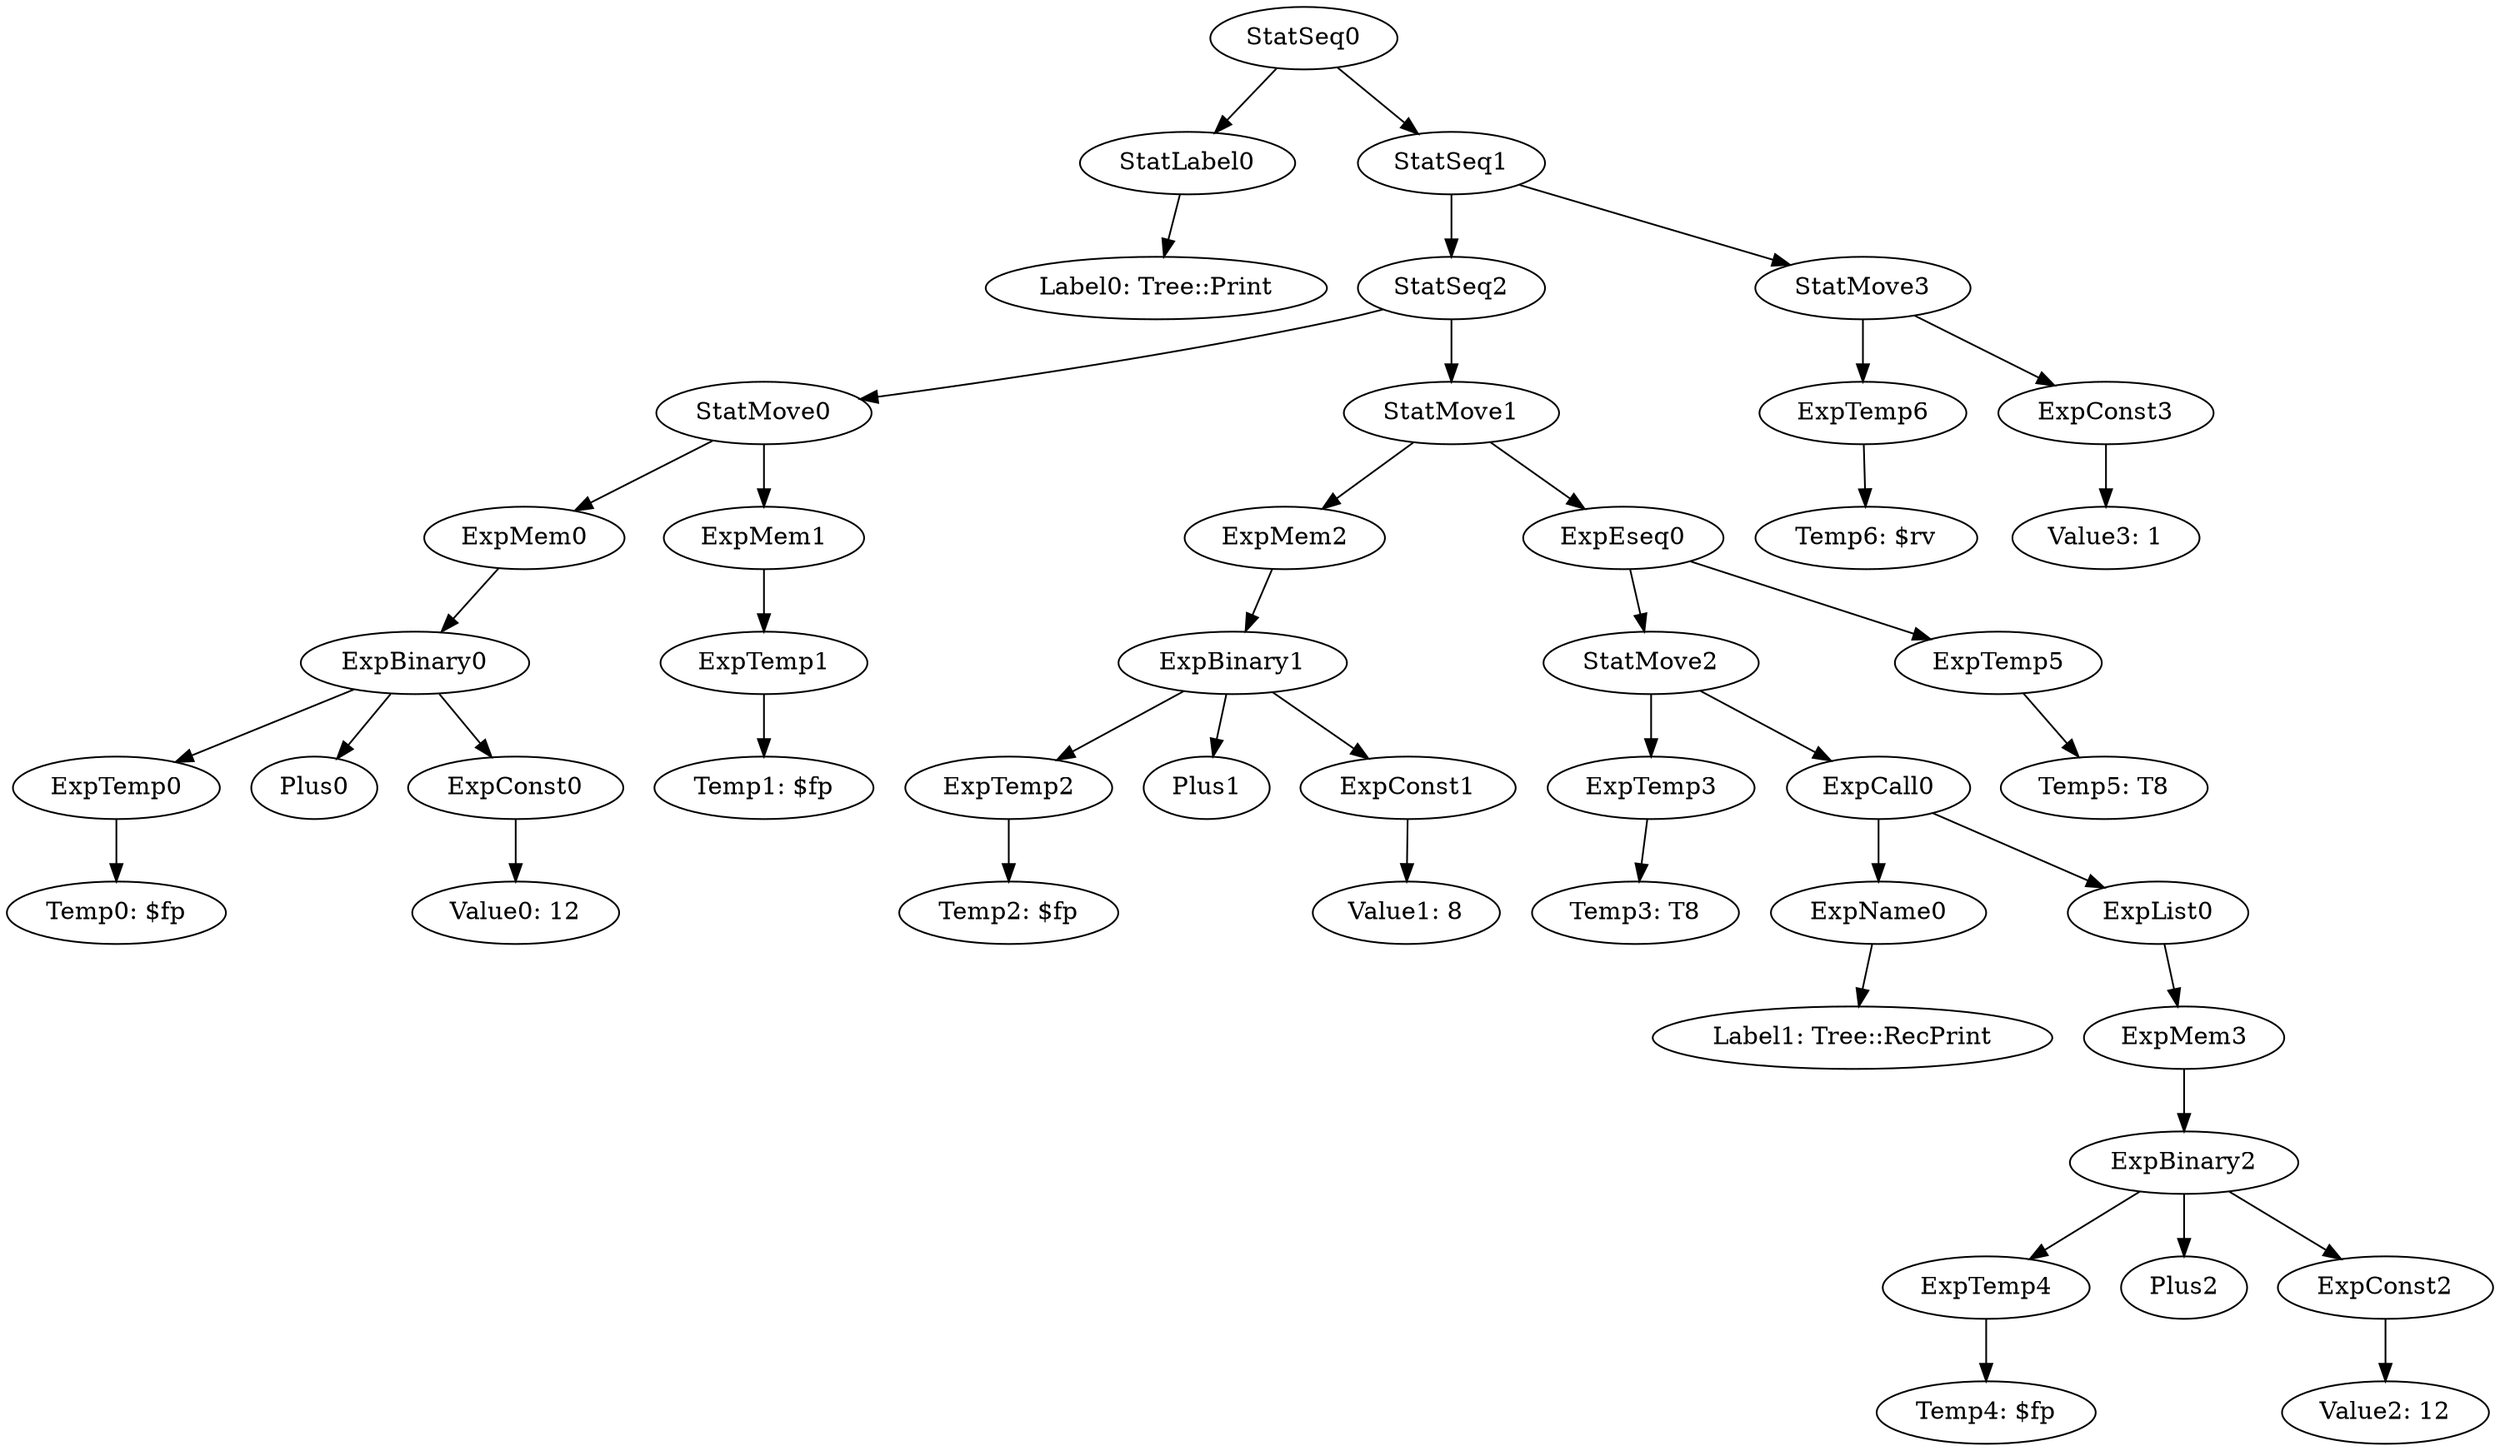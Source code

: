 digraph {
	ordering = out;
	ExpConst3 -> "Value3: 1";
	StatMove3 -> ExpTemp6;
	StatMove3 -> ExpConst3;
	ExpTemp6 -> "Temp6: $rv";
	ExpEseq0 -> StatMove2;
	ExpEseq0 -> ExpTemp5;
	ExpList0 -> ExpMem3;
	ExpMem3 -> ExpBinary2;
	StatSeq2 -> StatMove0;
	StatSeq2 -> StatMove1;
	ExpMem1 -> ExpTemp1;
	ExpConst0 -> "Value0: 12";
	ExpMem0 -> ExpBinary0;
	ExpBinary1 -> ExpTemp2;
	ExpBinary1 -> Plus1;
	ExpBinary1 -> ExpConst1;
	StatLabel0 -> "Label0: Tree::Print";
	ExpTemp5 -> "Temp5: T8";
	ExpTemp1 -> "Temp1: $fp";
	StatSeq0 -> StatLabel0;
	StatSeq0 -> StatSeq1;
	ExpTemp3 -> "Temp3: T8";
	ExpTemp0 -> "Temp0: $fp";
	StatMove0 -> ExpMem0;
	StatMove0 -> ExpMem1;
	ExpBinary0 -> ExpTemp0;
	ExpBinary0 -> Plus0;
	ExpBinary0 -> ExpConst0;
	ExpTemp2 -> "Temp2: $fp";
	StatMove2 -> ExpTemp3;
	StatMove2 -> ExpCall0;
	StatSeq1 -> StatSeq2;
	StatSeq1 -> StatMove3;
	ExpConst1 -> "Value1: 8";
	StatMove1 -> ExpMem2;
	StatMove1 -> ExpEseq0;
	ExpName0 -> "Label1: Tree::RecPrint";
	ExpMem2 -> ExpBinary1;
	ExpCall0 -> ExpName0;
	ExpCall0 -> ExpList0;
	ExpTemp4 -> "Temp4: $fp";
	ExpBinary2 -> ExpTemp4;
	ExpBinary2 -> Plus2;
	ExpBinary2 -> ExpConst2;
	ExpConst2 -> "Value2: 12";
}

